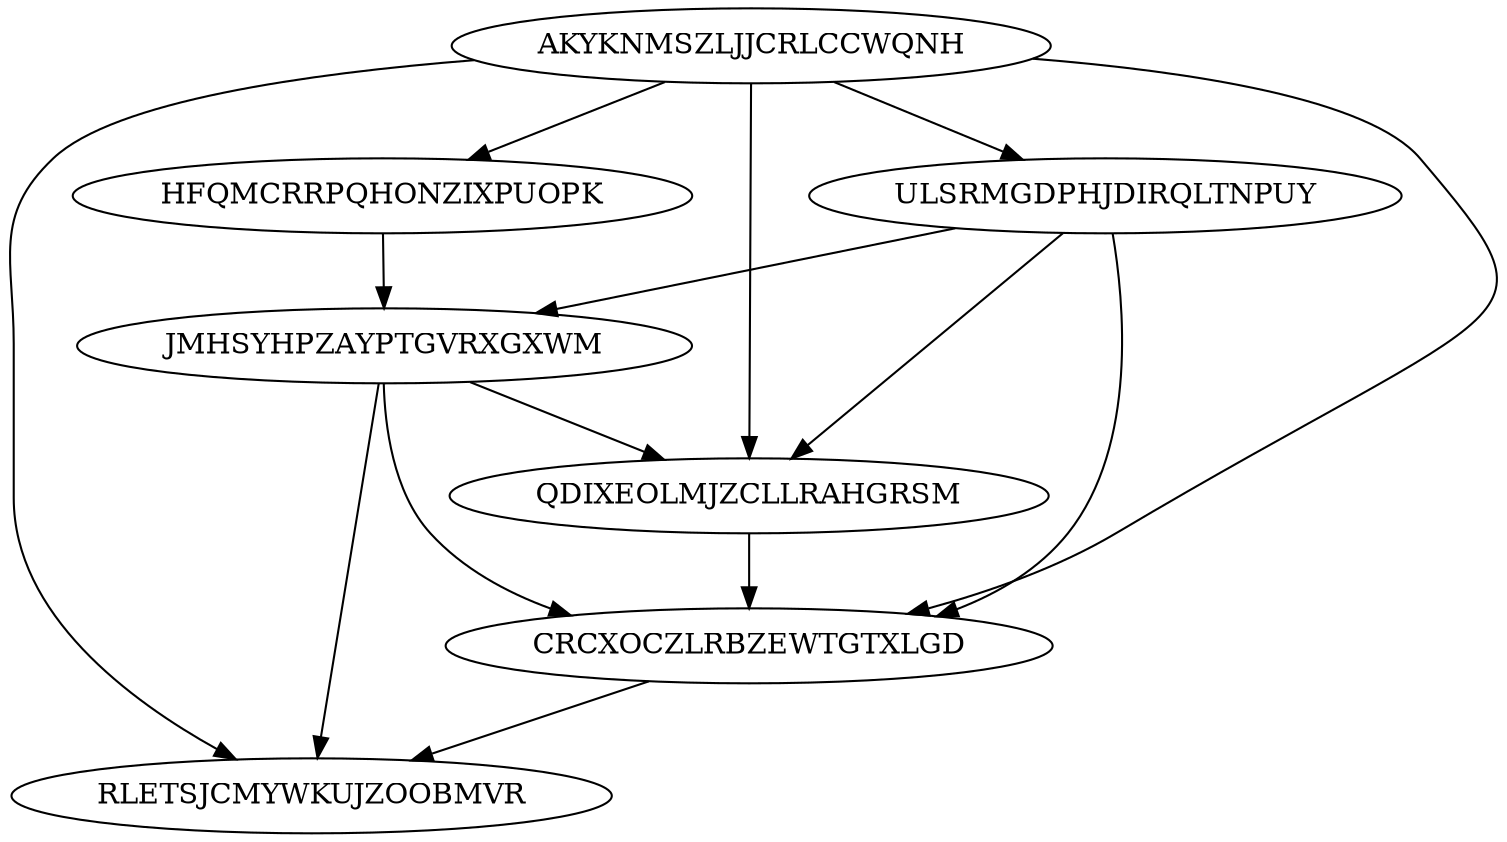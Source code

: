 digraph "N7M14" {
	AKYKNMSZLJJCRLCCWQNH			[Weight=19, Start=0, Processor=1];
	HFQMCRRPQHONZIXPUOPK			[Weight=13, Start=19, Processor=1];
	ULSRMGDPHJDIRQLTNPUY			[Weight=10, Start=32, Processor=1];
	JMHSYHPZAYPTGVRXGXWM			[Weight=19, Start=42, Processor=1];
	QDIXEOLMJZCLLRAHGRSM			[Weight=10, Start=61, Processor=1];
	CRCXOCZLRBZEWTGTXLGD			[Weight=10, Start=71, Processor=1];
	RLETSJCMYWKUJZOOBMVR			[Weight=10, Start=81, Processor=1];
	JMHSYHPZAYPTGVRXGXWM -> RLETSJCMYWKUJZOOBMVR		[Weight=11];
	ULSRMGDPHJDIRQLTNPUY -> QDIXEOLMJZCLLRAHGRSM		[Weight=13];
	JMHSYHPZAYPTGVRXGXWM -> QDIXEOLMJZCLLRAHGRSM		[Weight=18];
	AKYKNMSZLJJCRLCCWQNH -> QDIXEOLMJZCLLRAHGRSM		[Weight=20];
	AKYKNMSZLJJCRLCCWQNH -> HFQMCRRPQHONZIXPUOPK		[Weight=18];
	ULSRMGDPHJDIRQLTNPUY -> CRCXOCZLRBZEWTGTXLGD		[Weight=17];
	CRCXOCZLRBZEWTGTXLGD -> RLETSJCMYWKUJZOOBMVR		[Weight=19];
	JMHSYHPZAYPTGVRXGXWM -> CRCXOCZLRBZEWTGTXLGD		[Weight=20];
	HFQMCRRPQHONZIXPUOPK -> JMHSYHPZAYPTGVRXGXWM		[Weight=20];
	AKYKNMSZLJJCRLCCWQNH -> CRCXOCZLRBZEWTGTXLGD		[Weight=14];
	AKYKNMSZLJJCRLCCWQNH -> ULSRMGDPHJDIRQLTNPUY		[Weight=13];
	QDIXEOLMJZCLLRAHGRSM -> CRCXOCZLRBZEWTGTXLGD		[Weight=19];
	AKYKNMSZLJJCRLCCWQNH -> RLETSJCMYWKUJZOOBMVR		[Weight=20];
	ULSRMGDPHJDIRQLTNPUY -> JMHSYHPZAYPTGVRXGXWM		[Weight=14];
}
